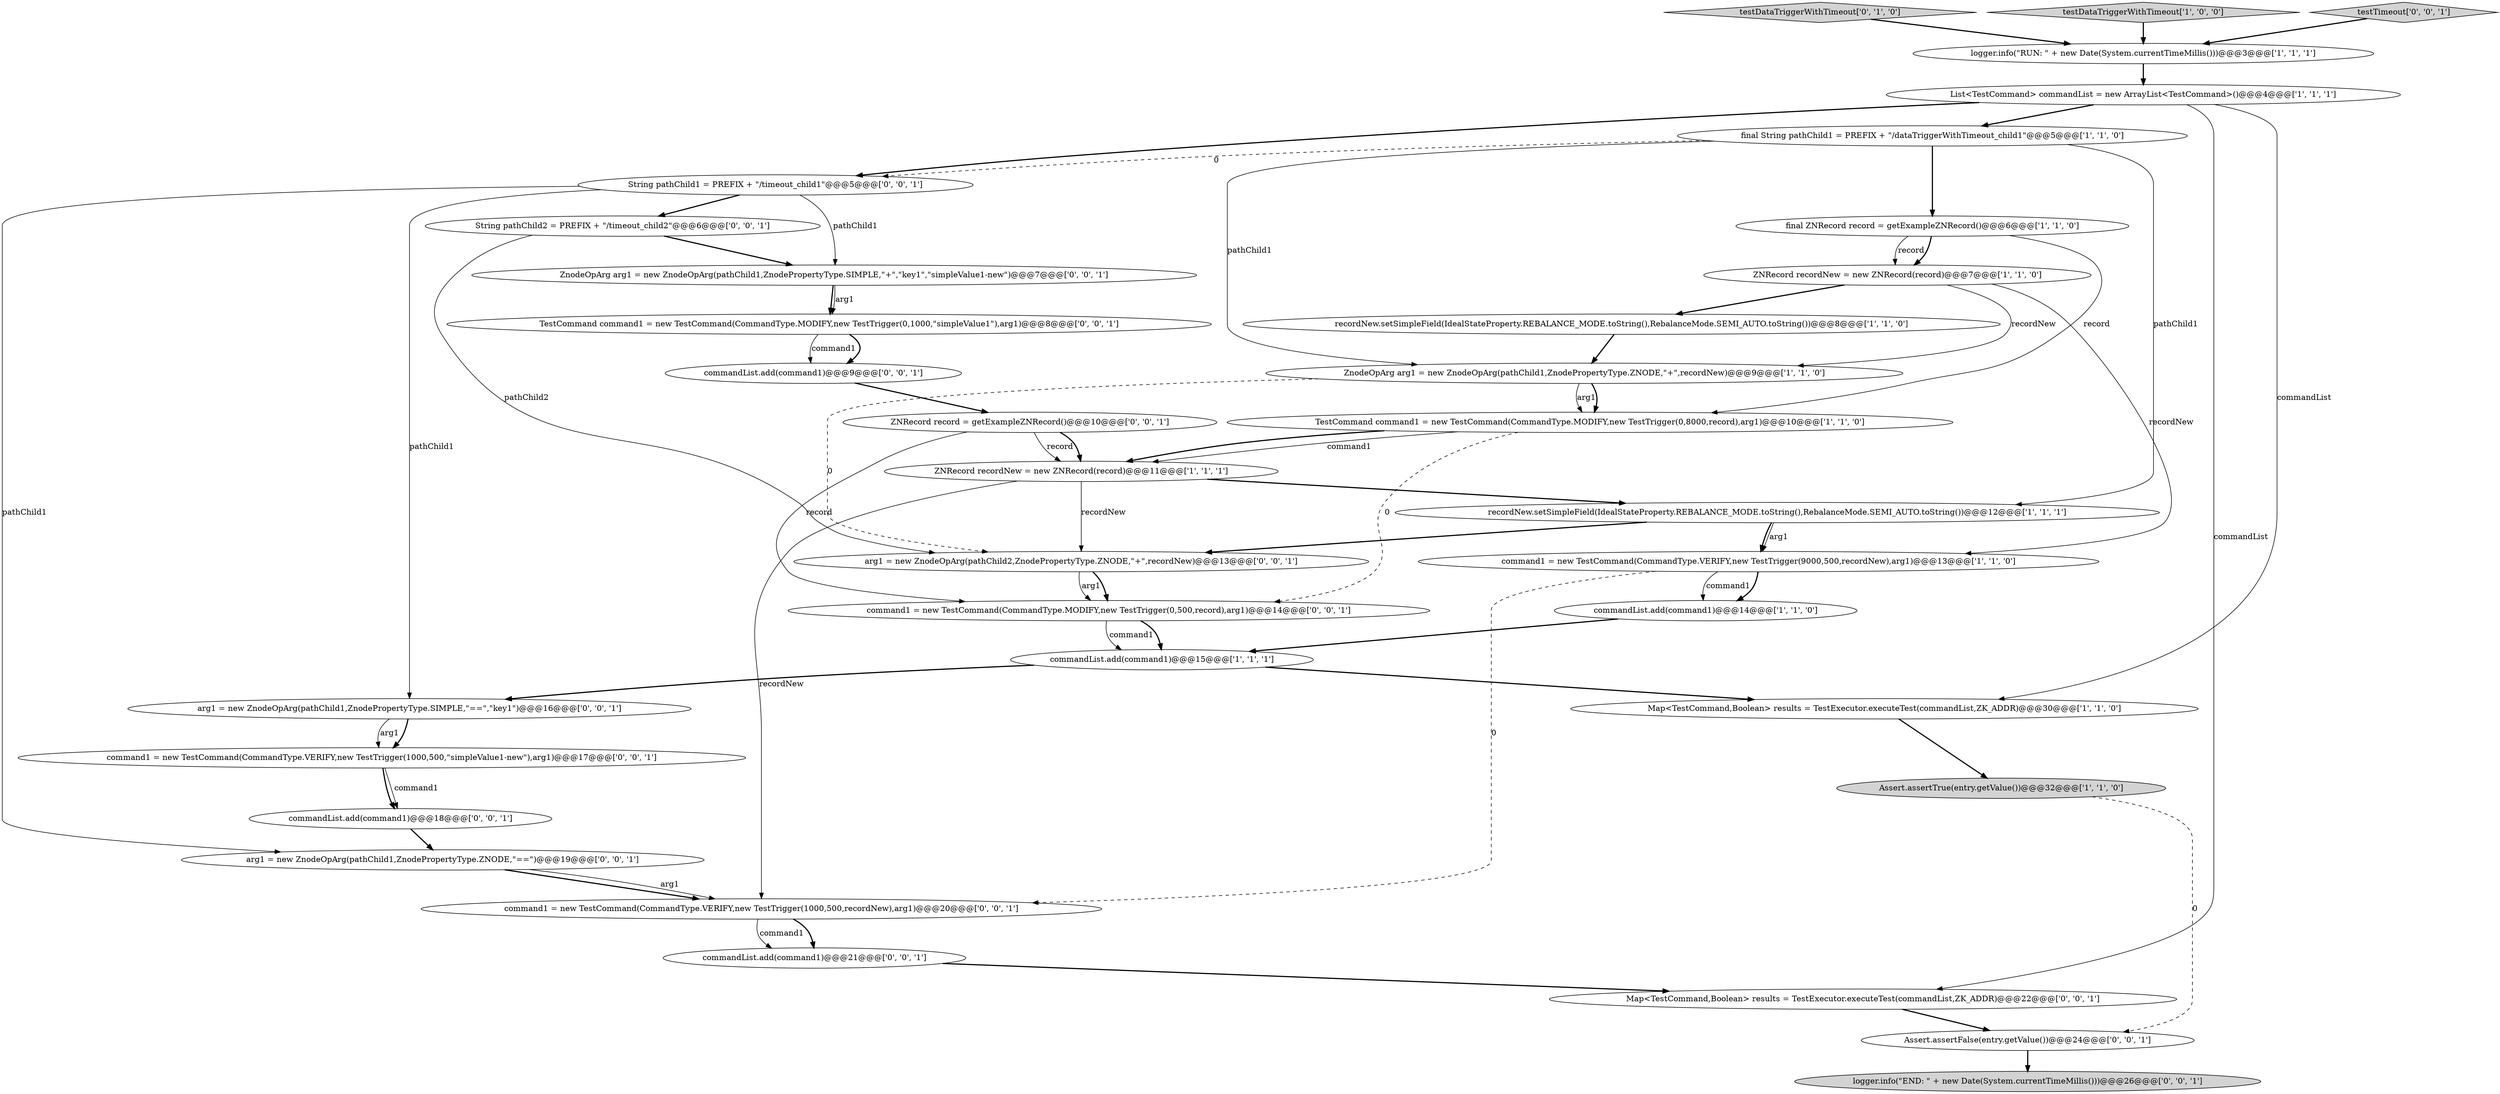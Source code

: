 digraph {
16 [style = filled, label = "testDataTriggerWithTimeout['0', '1', '0']", fillcolor = lightgray, shape = diamond image = "AAA0AAABBB2BBB"];
19 [style = filled, label = "command1 = new TestCommand(CommandType.MODIFY,new TestTrigger(0,500,record),arg1)@@@14@@@['0', '0', '1']", fillcolor = white, shape = ellipse image = "AAA0AAABBB3BBB"];
18 [style = filled, label = "String pathChild1 = PREFIX + \"/timeout_child1\"@@@5@@@['0', '0', '1']", fillcolor = white, shape = ellipse image = "AAA0AAABBB3BBB"];
13 [style = filled, label = "logger.info(\"RUN: \" + new Date(System.currentTimeMillis()))@@@3@@@['1', '1', '1']", fillcolor = white, shape = ellipse image = "AAA0AAABBB1BBB"];
29 [style = filled, label = "TestCommand command1 = new TestCommand(CommandType.MODIFY,new TestTrigger(0,1000,\"simpleValue1\"),arg1)@@@8@@@['0', '0', '1']", fillcolor = white, shape = ellipse image = "AAA0AAABBB3BBB"];
11 [style = filled, label = "final String pathChild1 = PREFIX + \"/dataTriggerWithTimeout_child1\"@@@5@@@['1', '1', '0']", fillcolor = white, shape = ellipse image = "AAA0AAABBB1BBB"];
31 [style = filled, label = "Map<TestCommand,Boolean> results = TestExecutor.executeTest(commandList,ZK_ADDR)@@@22@@@['0', '0', '1']", fillcolor = white, shape = ellipse image = "AAA0AAABBB3BBB"];
17 [style = filled, label = "command1 = new TestCommand(CommandType.VERIFY,new TestTrigger(1000,500,\"simpleValue1-new\"),arg1)@@@17@@@['0', '0', '1']", fillcolor = white, shape = ellipse image = "AAA0AAABBB3BBB"];
30 [style = filled, label = "arg1 = new ZnodeOpArg(pathChild2,ZnodePropertyType.ZNODE,\"+\",recordNew)@@@13@@@['0', '0', '1']", fillcolor = white, shape = ellipse image = "AAA0AAABBB3BBB"];
6 [style = filled, label = "recordNew.setSimpleField(IdealStateProperty.REBALANCE_MODE.toString(),RebalanceMode.SEMI_AUTO.toString())@@@8@@@['1', '1', '0']", fillcolor = white, shape = ellipse image = "AAA0AAABBB1BBB"];
25 [style = filled, label = "commandList.add(command1)@@@18@@@['0', '0', '1']", fillcolor = white, shape = ellipse image = "AAA0AAABBB3BBB"];
9 [style = filled, label = "ZnodeOpArg arg1 = new ZnodeOpArg(pathChild1,ZnodePropertyType.ZNODE,\"+\",recordNew)@@@9@@@['1', '1', '0']", fillcolor = white, shape = ellipse image = "AAA0AAABBB1BBB"];
7 [style = filled, label = "TestCommand command1 = new TestCommand(CommandType.MODIFY,new TestTrigger(0,8000,record),arg1)@@@10@@@['1', '1', '0']", fillcolor = white, shape = ellipse image = "AAA0AAABBB1BBB"];
4 [style = filled, label = "testDataTriggerWithTimeout['1', '0', '0']", fillcolor = lightgray, shape = diamond image = "AAA0AAABBB1BBB"];
10 [style = filled, label = "final ZNRecord record = getExampleZNRecord()@@@6@@@['1', '1', '0']", fillcolor = white, shape = ellipse image = "AAA0AAABBB1BBB"];
8 [style = filled, label = "recordNew.setSimpleField(IdealStateProperty.REBALANCE_MODE.toString(),RebalanceMode.SEMI_AUTO.toString())@@@12@@@['1', '1', '1']", fillcolor = white, shape = ellipse image = "AAA0AAABBB1BBB"];
32 [style = filled, label = "ZnodeOpArg arg1 = new ZnodeOpArg(pathChild1,ZnodePropertyType.SIMPLE,\"+\",\"key1\",\"simpleValue1-new\")@@@7@@@['0', '0', '1']", fillcolor = white, shape = ellipse image = "AAA0AAABBB3BBB"];
22 [style = filled, label = "command1 = new TestCommand(CommandType.VERIFY,new TestTrigger(1000,500,recordNew),arg1)@@@20@@@['0', '0', '1']", fillcolor = white, shape = ellipse image = "AAA0AAABBB3BBB"];
2 [style = filled, label = "commandList.add(command1)@@@15@@@['1', '1', '1']", fillcolor = white, shape = ellipse image = "AAA0AAABBB1BBB"];
26 [style = filled, label = "commandList.add(command1)@@@21@@@['0', '0', '1']", fillcolor = white, shape = ellipse image = "AAA0AAABBB3BBB"];
24 [style = filled, label = "logger.info(\"END: \" + new Date(System.currentTimeMillis()))@@@26@@@['0', '0', '1']", fillcolor = lightgray, shape = ellipse image = "AAA0AAABBB3BBB"];
34 [style = filled, label = "ZNRecord record = getExampleZNRecord()@@@10@@@['0', '0', '1']", fillcolor = white, shape = ellipse image = "AAA0AAABBB3BBB"];
27 [style = filled, label = "commandList.add(command1)@@@9@@@['0', '0', '1']", fillcolor = white, shape = ellipse image = "AAA0AAABBB3BBB"];
3 [style = filled, label = "List<TestCommand> commandList = new ArrayList<TestCommand>()@@@4@@@['1', '1', '1']", fillcolor = white, shape = ellipse image = "AAA0AAABBB1BBB"];
23 [style = filled, label = "Assert.assertFalse(entry.getValue())@@@24@@@['0', '0', '1']", fillcolor = white, shape = ellipse image = "AAA0AAABBB3BBB"];
0 [style = filled, label = "commandList.add(command1)@@@14@@@['1', '1', '0']", fillcolor = white, shape = ellipse image = "AAA0AAABBB1BBB"];
20 [style = filled, label = "arg1 = new ZnodeOpArg(pathChild1,ZnodePropertyType.SIMPLE,\"==\",\"key1\")@@@16@@@['0', '0', '1']", fillcolor = white, shape = ellipse image = "AAA0AAABBB3BBB"];
28 [style = filled, label = "testTimeout['0', '0', '1']", fillcolor = lightgray, shape = diamond image = "AAA0AAABBB3BBB"];
5 [style = filled, label = "ZNRecord recordNew = new ZNRecord(record)@@@7@@@['1', '1', '0']", fillcolor = white, shape = ellipse image = "AAA0AAABBB1BBB"];
1 [style = filled, label = "ZNRecord recordNew = new ZNRecord(record)@@@11@@@['1', '1', '1']", fillcolor = white, shape = ellipse image = "AAA0AAABBB1BBB"];
33 [style = filled, label = "arg1 = new ZnodeOpArg(pathChild1,ZnodePropertyType.ZNODE,\"==\")@@@19@@@['0', '0', '1']", fillcolor = white, shape = ellipse image = "AAA0AAABBB3BBB"];
15 [style = filled, label = "command1 = new TestCommand(CommandType.VERIFY,new TestTrigger(9000,500,recordNew),arg1)@@@13@@@['1', '1', '0']", fillcolor = white, shape = ellipse image = "AAA0AAABBB1BBB"];
14 [style = filled, label = "Map<TestCommand,Boolean> results = TestExecutor.executeTest(commandList,ZK_ADDR)@@@30@@@['1', '1', '0']", fillcolor = white, shape = ellipse image = "AAA0AAABBB1BBB"];
21 [style = filled, label = "String pathChild2 = PREFIX + \"/timeout_child2\"@@@6@@@['0', '0', '1']", fillcolor = white, shape = ellipse image = "AAA0AAABBB3BBB"];
12 [style = filled, label = "Assert.assertTrue(entry.getValue())@@@32@@@['1', '1', '0']", fillcolor = lightgray, shape = ellipse image = "AAA0AAABBB1BBB"];
28->13 [style = bold, label=""];
10->5 [style = solid, label="record"];
29->27 [style = bold, label=""];
15->22 [style = dashed, label="0"];
3->11 [style = bold, label=""];
30->19 [style = solid, label="arg1"];
8->15 [style = solid, label="arg1"];
3->14 [style = solid, label="commandList"];
23->24 [style = bold, label=""];
21->32 [style = bold, label=""];
3->31 [style = solid, label="commandList"];
9->7 [style = solid, label="arg1"];
12->23 [style = dashed, label="0"];
29->27 [style = solid, label="command1"];
15->0 [style = solid, label="command1"];
5->9 [style = solid, label="recordNew"];
26->31 [style = bold, label=""];
1->8 [style = bold, label=""];
19->2 [style = solid, label="command1"];
7->19 [style = dashed, label="0"];
14->12 [style = bold, label=""];
25->33 [style = bold, label=""];
16->13 [style = bold, label=""];
3->18 [style = bold, label=""];
11->8 [style = solid, label="pathChild1"];
17->25 [style = solid, label="command1"];
6->9 [style = bold, label=""];
33->22 [style = bold, label=""];
15->0 [style = bold, label=""];
11->10 [style = bold, label=""];
18->20 [style = solid, label="pathChild1"];
22->26 [style = bold, label=""];
7->1 [style = solid, label="command1"];
33->22 [style = solid, label="arg1"];
1->22 [style = solid, label="recordNew"];
11->9 [style = solid, label="pathChild1"];
9->30 [style = dashed, label="0"];
1->30 [style = solid, label="recordNew"];
2->20 [style = bold, label=""];
34->1 [style = solid, label="record"];
21->30 [style = solid, label="pathChild2"];
18->32 [style = solid, label="pathChild1"];
10->7 [style = solid, label="record"];
11->18 [style = dashed, label="0"];
5->15 [style = solid, label="recordNew"];
18->21 [style = bold, label=""];
13->3 [style = bold, label=""];
20->17 [style = bold, label=""];
4->13 [style = bold, label=""];
32->29 [style = solid, label="arg1"];
2->14 [style = bold, label=""];
19->2 [style = bold, label=""];
7->1 [style = bold, label=""];
18->33 [style = solid, label="pathChild1"];
0->2 [style = bold, label=""];
27->34 [style = bold, label=""];
8->30 [style = bold, label=""];
32->29 [style = bold, label=""];
31->23 [style = bold, label=""];
22->26 [style = solid, label="command1"];
30->19 [style = bold, label=""];
10->5 [style = bold, label=""];
8->15 [style = bold, label=""];
5->6 [style = bold, label=""];
17->25 [style = bold, label=""];
34->19 [style = solid, label="record"];
34->1 [style = bold, label=""];
20->17 [style = solid, label="arg1"];
9->7 [style = bold, label=""];
}
